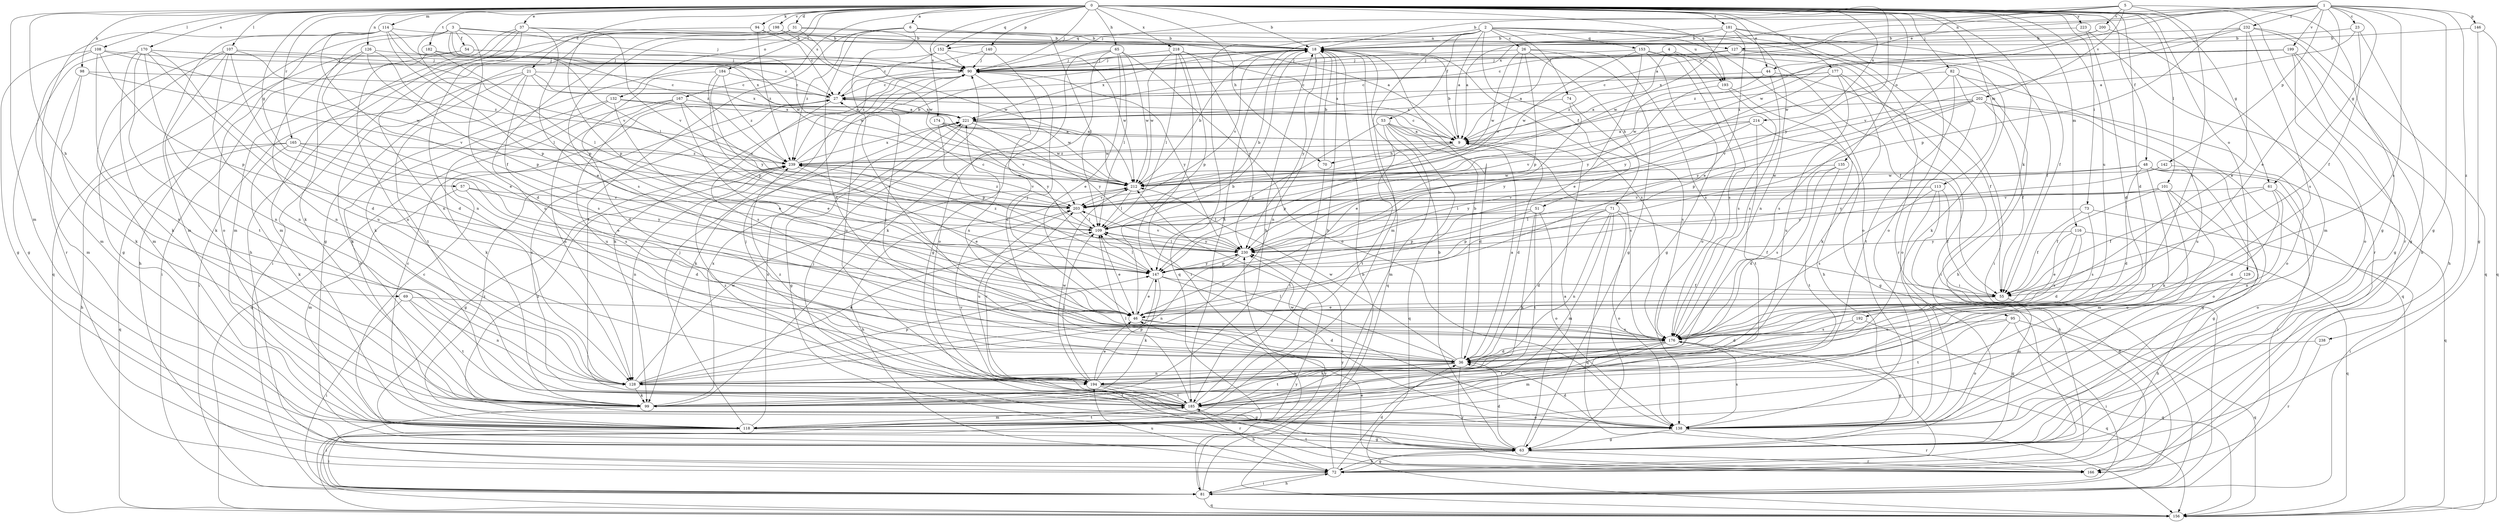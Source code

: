 strict digraph  {
0;
1;
2;
3;
4;
5;
6;
9;
18;
21;
23;
26;
27;
31;
36;
37;
44;
46;
48;
51;
53;
54;
55;
57;
61;
63;
65;
69;
70;
71;
72;
73;
74;
81;
82;
90;
94;
95;
98;
99;
101;
107;
108;
109;
113;
114;
116;
118;
126;
127;
128;
129;
132;
135;
138;
140;
142;
146;
147;
152;
153;
156;
165;
166;
167;
170;
174;
176;
177;
181;
182;
184;
185;
192;
193;
194;
198;
199;
200;
202;
203;
212;
214;
218;
221;
223;
230;
232;
238;
239;
0 -> 6  [label=a];
0 -> 18  [label=b];
0 -> 21  [label=c];
0 -> 31  [label=d];
0 -> 36  [label=d];
0 -> 37  [label=e];
0 -> 44  [label=e];
0 -> 48  [label=f];
0 -> 57  [label=g];
0 -> 61  [label=g];
0 -> 65  [label=h];
0 -> 69  [label=h];
0 -> 70  [label=h];
0 -> 73  [label=i];
0 -> 82  [label=j];
0 -> 90  [label=j];
0 -> 94  [label=k];
0 -> 95  [label=k];
0 -> 98  [label=k];
0 -> 101  [label=l];
0 -> 107  [label=l];
0 -> 108  [label=l];
0 -> 113  [label=m];
0 -> 114  [label=m];
0 -> 116  [label=m];
0 -> 118  [label=m];
0 -> 126  [label=n];
0 -> 129  [label=o];
0 -> 132  [label=o];
0 -> 135  [label=o];
0 -> 140  [label=p];
0 -> 152  [label=q];
0 -> 165  [label=r];
0 -> 166  [label=r];
0 -> 167  [label=s];
0 -> 170  [label=s];
0 -> 174  [label=s];
0 -> 177  [label=t];
0 -> 181  [label=t];
0 -> 182  [label=t];
0 -> 184  [label=t];
0 -> 192  [label=u];
0 -> 193  [label=u];
0 -> 198  [label=v];
0 -> 214  [label=x];
0 -> 218  [label=x];
0 -> 223  [label=y];
0 -> 230  [label=y];
1 -> 23  [label=c];
1 -> 44  [label=e];
1 -> 46  [label=e];
1 -> 61  [label=g];
1 -> 63  [label=g];
1 -> 127  [label=n];
1 -> 142  [label=p];
1 -> 146  [label=p];
1 -> 147  [label=p];
1 -> 176  [label=s];
1 -> 199  [label=v];
1 -> 212  [label=w];
1 -> 221  [label=x];
1 -> 232  [label=z];
1 -> 238  [label=z];
2 -> 9  [label=a];
2 -> 26  [label=c];
2 -> 51  [label=f];
2 -> 53  [label=f];
2 -> 74  [label=i];
2 -> 81  [label=i];
2 -> 118  [label=m];
2 -> 138  [label=o];
2 -> 152  [label=q];
2 -> 153  [label=q];
2 -> 156  [label=q];
2 -> 166  [label=r];
2 -> 185  [label=t];
3 -> 36  [label=d];
3 -> 54  [label=f];
3 -> 90  [label=j];
3 -> 99  [label=k];
3 -> 109  [label=l];
3 -> 147  [label=p];
3 -> 156  [label=q];
3 -> 193  [label=u];
3 -> 212  [label=w];
4 -> 81  [label=i];
4 -> 90  [label=j];
4 -> 193  [label=u];
4 -> 239  [label=z];
5 -> 9  [label=a];
5 -> 18  [label=b];
5 -> 63  [label=g];
5 -> 90  [label=j];
5 -> 176  [label=s];
5 -> 200  [label=v];
5 -> 202  [label=v];
6 -> 18  [label=b];
6 -> 36  [label=d];
6 -> 109  [label=l];
6 -> 127  [label=n];
6 -> 176  [label=s];
6 -> 185  [label=t];
6 -> 239  [label=z];
9 -> 18  [label=b];
9 -> 27  [label=c];
9 -> 36  [label=d];
9 -> 70  [label=h];
9 -> 147  [label=p];
9 -> 239  [label=z];
18 -> 90  [label=j];
18 -> 128  [label=n];
18 -> 156  [label=q];
18 -> 176  [label=s];
18 -> 203  [label=v];
18 -> 221  [label=x];
18 -> 230  [label=y];
21 -> 9  [label=a];
21 -> 27  [label=c];
21 -> 81  [label=i];
21 -> 99  [label=k];
21 -> 176  [label=s];
21 -> 185  [label=t];
21 -> 221  [label=x];
23 -> 9  [label=a];
23 -> 18  [label=b];
23 -> 55  [label=f];
23 -> 63  [label=g];
26 -> 63  [label=g];
26 -> 71  [label=h];
26 -> 90  [label=j];
26 -> 147  [label=p];
26 -> 176  [label=s];
26 -> 203  [label=v];
26 -> 212  [label=w];
27 -> 18  [label=b];
27 -> 176  [label=s];
27 -> 221  [label=x];
31 -> 18  [label=b];
31 -> 63  [label=g];
31 -> 90  [label=j];
31 -> 176  [label=s];
31 -> 194  [label=u];
31 -> 212  [label=w];
36 -> 9  [label=a];
36 -> 18  [label=b];
36 -> 90  [label=j];
36 -> 109  [label=l];
36 -> 128  [label=n];
36 -> 166  [label=r];
36 -> 185  [label=t];
36 -> 194  [label=u];
36 -> 212  [label=w];
37 -> 18  [label=b];
37 -> 46  [label=e];
37 -> 72  [label=h];
37 -> 81  [label=i];
37 -> 118  [label=m];
37 -> 128  [label=n];
37 -> 203  [label=v];
44 -> 27  [label=c];
44 -> 55  [label=f];
44 -> 176  [label=s];
44 -> 212  [label=w];
46 -> 18  [label=b];
46 -> 36  [label=d];
46 -> 90  [label=j];
46 -> 176  [label=s];
48 -> 36  [label=d];
48 -> 63  [label=g];
48 -> 81  [label=i];
48 -> 99  [label=k];
48 -> 138  [label=o];
48 -> 212  [label=w];
48 -> 230  [label=y];
51 -> 99  [label=k];
51 -> 109  [label=l];
51 -> 138  [label=o];
51 -> 147  [label=p];
51 -> 185  [label=t];
53 -> 9  [label=a];
53 -> 36  [label=d];
53 -> 118  [label=m];
53 -> 147  [label=p];
53 -> 156  [label=q];
53 -> 176  [label=s];
53 -> 185  [label=t];
54 -> 72  [label=h];
54 -> 81  [label=i];
54 -> 90  [label=j];
54 -> 212  [label=w];
55 -> 46  [label=e];
55 -> 63  [label=g];
57 -> 36  [label=d];
57 -> 118  [label=m];
57 -> 203  [label=v];
57 -> 230  [label=y];
61 -> 36  [label=d];
61 -> 55  [label=f];
61 -> 128  [label=n];
61 -> 138  [label=o];
61 -> 203  [label=v];
63 -> 9  [label=a];
63 -> 18  [label=b];
63 -> 27  [label=c];
63 -> 36  [label=d];
63 -> 72  [label=h];
63 -> 90  [label=j];
63 -> 166  [label=r];
65 -> 46  [label=e];
65 -> 63  [label=g];
65 -> 90  [label=j];
65 -> 99  [label=k];
65 -> 109  [label=l];
65 -> 138  [label=o];
65 -> 212  [label=w];
69 -> 46  [label=e];
69 -> 81  [label=i];
69 -> 128  [label=n];
69 -> 185  [label=t];
70 -> 18  [label=b];
70 -> 185  [label=t];
71 -> 36  [label=d];
71 -> 55  [label=f];
71 -> 109  [label=l];
71 -> 118  [label=m];
71 -> 128  [label=n];
71 -> 138  [label=o];
71 -> 147  [label=p];
71 -> 156  [label=q];
72 -> 36  [label=d];
72 -> 63  [label=g];
72 -> 81  [label=i];
72 -> 194  [label=u];
72 -> 230  [label=y];
73 -> 55  [label=f];
73 -> 81  [label=i];
73 -> 109  [label=l];
73 -> 176  [label=s];
74 -> 46  [label=e];
74 -> 176  [label=s];
74 -> 221  [label=x];
81 -> 18  [label=b];
81 -> 72  [label=h];
81 -> 156  [label=q];
81 -> 230  [label=y];
82 -> 27  [label=c];
82 -> 72  [label=h];
82 -> 138  [label=o];
82 -> 156  [label=q];
82 -> 176  [label=s];
82 -> 185  [label=t];
90 -> 27  [label=c];
90 -> 36  [label=d];
90 -> 99  [label=k];
90 -> 194  [label=u];
90 -> 230  [label=y];
94 -> 18  [label=b];
94 -> 27  [label=c];
94 -> 118  [label=m];
94 -> 239  [label=z];
95 -> 81  [label=i];
95 -> 138  [label=o];
95 -> 156  [label=q];
95 -> 176  [label=s];
95 -> 185  [label=t];
98 -> 27  [label=c];
98 -> 99  [label=k];
98 -> 118  [label=m];
98 -> 203  [label=v];
99 -> 18  [label=b];
99 -> 81  [label=i];
99 -> 221  [label=x];
101 -> 55  [label=f];
101 -> 63  [label=g];
101 -> 118  [label=m];
101 -> 138  [label=o];
101 -> 203  [label=v];
101 -> 230  [label=y];
107 -> 36  [label=d];
107 -> 63  [label=g];
107 -> 90  [label=j];
107 -> 99  [label=k];
107 -> 118  [label=m];
107 -> 128  [label=n];
107 -> 239  [label=z];
108 -> 63  [label=g];
108 -> 90  [label=j];
108 -> 118  [label=m];
108 -> 128  [label=n];
108 -> 147  [label=p];
108 -> 212  [label=w];
109 -> 18  [label=b];
109 -> 27  [label=c];
109 -> 46  [label=e];
109 -> 230  [label=y];
113 -> 55  [label=f];
113 -> 72  [label=h];
113 -> 109  [label=l];
113 -> 138  [label=o];
113 -> 176  [label=s];
113 -> 203  [label=v];
114 -> 18  [label=b];
114 -> 55  [label=f];
114 -> 118  [label=m];
114 -> 138  [label=o];
114 -> 147  [label=p];
114 -> 166  [label=r];
114 -> 203  [label=v];
114 -> 239  [label=z];
116 -> 36  [label=d];
116 -> 46  [label=e];
116 -> 156  [label=q];
116 -> 176  [label=s];
116 -> 230  [label=y];
118 -> 27  [label=c];
118 -> 63  [label=g];
118 -> 81  [label=i];
118 -> 90  [label=j];
118 -> 185  [label=t];
118 -> 221  [label=x];
118 -> 239  [label=z];
126 -> 46  [label=e];
126 -> 90  [label=j];
126 -> 109  [label=l];
126 -> 128  [label=n];
126 -> 147  [label=p];
127 -> 9  [label=a];
127 -> 55  [label=f];
127 -> 90  [label=j];
127 -> 99  [label=k];
128 -> 99  [label=k];
128 -> 109  [label=l];
128 -> 147  [label=p];
128 -> 185  [label=t];
128 -> 212  [label=w];
129 -> 55  [label=f];
129 -> 72  [label=h];
129 -> 118  [label=m];
132 -> 46  [label=e];
132 -> 99  [label=k];
132 -> 138  [label=o];
132 -> 212  [label=w];
132 -> 221  [label=x];
135 -> 36  [label=d];
135 -> 176  [label=s];
135 -> 185  [label=t];
135 -> 212  [label=w];
138 -> 36  [label=d];
138 -> 63  [label=g];
138 -> 166  [label=r];
138 -> 176  [label=s];
138 -> 212  [label=w];
138 -> 239  [label=z];
140 -> 90  [label=j];
140 -> 138  [label=o];
140 -> 239  [label=z];
142 -> 156  [label=q];
142 -> 212  [label=w];
142 -> 230  [label=y];
146 -> 18  [label=b];
146 -> 63  [label=g];
146 -> 156  [label=q];
147 -> 46  [label=e];
147 -> 55  [label=f];
147 -> 99  [label=k];
147 -> 109  [label=l];
147 -> 138  [label=o];
147 -> 230  [label=y];
152 -> 27  [label=c];
152 -> 90  [label=j];
152 -> 99  [label=k];
152 -> 212  [label=w];
153 -> 46  [label=e];
153 -> 55  [label=f];
153 -> 63  [label=g];
153 -> 90  [label=j];
153 -> 138  [label=o];
153 -> 176  [label=s];
153 -> 212  [label=w];
156 -> 230  [label=y];
165 -> 46  [label=e];
165 -> 72  [label=h];
165 -> 99  [label=k];
165 -> 156  [label=q];
165 -> 176  [label=s];
165 -> 239  [label=z];
166 -> 46  [label=e];
166 -> 185  [label=t];
167 -> 46  [label=e];
167 -> 128  [label=n];
167 -> 156  [label=q];
167 -> 194  [label=u];
167 -> 203  [label=v];
167 -> 221  [label=x];
170 -> 27  [label=c];
170 -> 36  [label=d];
170 -> 63  [label=g];
170 -> 90  [label=j];
170 -> 99  [label=k];
170 -> 128  [label=n];
170 -> 185  [label=t];
170 -> 194  [label=u];
174 -> 9  [label=a];
174 -> 147  [label=p];
174 -> 203  [label=v];
174 -> 212  [label=w];
174 -> 230  [label=y];
176 -> 36  [label=d];
176 -> 63  [label=g];
176 -> 99  [label=k];
176 -> 118  [label=m];
176 -> 156  [label=q];
176 -> 185  [label=t];
176 -> 221  [label=x];
177 -> 9  [label=a];
177 -> 27  [label=c];
177 -> 81  [label=i];
177 -> 99  [label=k];
177 -> 194  [label=u];
177 -> 230  [label=y];
181 -> 9  [label=a];
181 -> 18  [label=b];
181 -> 46  [label=e];
181 -> 55  [label=f];
181 -> 128  [label=n];
181 -> 138  [label=o];
181 -> 212  [label=w];
182 -> 90  [label=j];
182 -> 109  [label=l];
182 -> 128  [label=n];
182 -> 221  [label=x];
184 -> 27  [label=c];
184 -> 36  [label=d];
184 -> 147  [label=p];
184 -> 230  [label=y];
184 -> 239  [label=z];
185 -> 18  [label=b];
185 -> 27  [label=c];
185 -> 72  [label=h];
185 -> 90  [label=j];
185 -> 109  [label=l];
185 -> 118  [label=m];
185 -> 138  [label=o];
185 -> 203  [label=v];
185 -> 239  [label=z];
192 -> 36  [label=d];
192 -> 156  [label=q];
192 -> 176  [label=s];
193 -> 72  [label=h];
193 -> 176  [label=s];
193 -> 230  [label=y];
194 -> 46  [label=e];
194 -> 63  [label=g];
194 -> 109  [label=l];
194 -> 147  [label=p];
194 -> 166  [label=r];
194 -> 185  [label=t];
194 -> 203  [label=v];
194 -> 212  [label=w];
194 -> 239  [label=z];
198 -> 9  [label=a];
198 -> 18  [label=b];
198 -> 128  [label=n];
198 -> 147  [label=p];
198 -> 212  [label=w];
199 -> 27  [label=c];
199 -> 63  [label=g];
199 -> 72  [label=h];
199 -> 90  [label=j];
199 -> 138  [label=o];
199 -> 221  [label=x];
200 -> 18  [label=b];
200 -> 118  [label=m];
200 -> 239  [label=z];
202 -> 55  [label=f];
202 -> 138  [label=o];
202 -> 147  [label=p];
202 -> 194  [label=u];
202 -> 203  [label=v];
202 -> 221  [label=x];
202 -> 230  [label=y];
203 -> 109  [label=l];
203 -> 194  [label=u];
203 -> 239  [label=z];
212 -> 18  [label=b];
212 -> 72  [label=h];
212 -> 109  [label=l];
212 -> 203  [label=v];
214 -> 9  [label=a];
214 -> 63  [label=g];
214 -> 185  [label=t];
214 -> 203  [label=v];
214 -> 230  [label=y];
218 -> 9  [label=a];
218 -> 81  [label=i];
218 -> 90  [label=j];
218 -> 109  [label=l];
218 -> 147  [label=p];
218 -> 212  [label=w];
218 -> 230  [label=y];
221 -> 9  [label=a];
221 -> 63  [label=g];
221 -> 99  [label=k];
221 -> 212  [label=w];
221 -> 230  [label=y];
223 -> 18  [label=b];
223 -> 36  [label=d];
223 -> 166  [label=r];
230 -> 109  [label=l];
230 -> 128  [label=n];
230 -> 147  [label=p];
230 -> 203  [label=v];
230 -> 239  [label=z];
232 -> 18  [label=b];
232 -> 46  [label=e];
232 -> 72  [label=h];
232 -> 156  [label=q];
232 -> 176  [label=s];
232 -> 203  [label=v];
232 -> 212  [label=w];
238 -> 36  [label=d];
238 -> 166  [label=r];
239 -> 18  [label=b];
239 -> 46  [label=e];
239 -> 63  [label=g];
239 -> 128  [label=n];
239 -> 203  [label=v];
239 -> 212  [label=w];
239 -> 221  [label=x];
}
